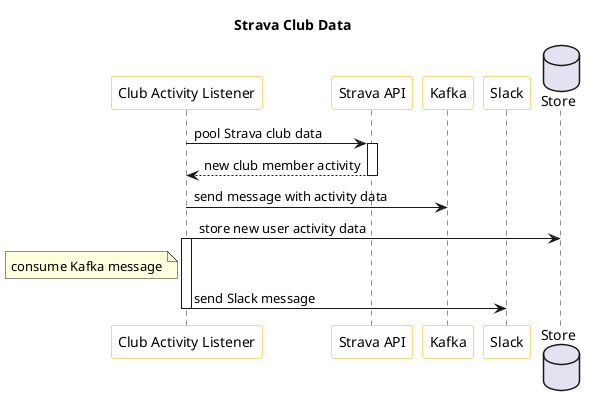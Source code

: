 @startuml

skinparam participant {
    BackgroundColor white
    BorderColor orange
}
skinparam actor {
    BackgroundColor white
    BorderColor orange
}
skinparam SequenceDividerBackgroundColor white

participant "Club Activity Listener" as cal
participant "Strava API" as sapi
participant "Kafka" as kafka
participant "Slack" as slack
database "Store" as store

Title Strava Club Data

cal -> sapi: pool Strava club data
activate sapi
sapi --> cal: new club member activity
deactivate sapi
cal -> kafka: send message with activity data
cal -> store: store new user activity data
note left cal
consume Kafka message
end note
activate cal
cal -> slack: send Slack message
deactivate cal

@enduml